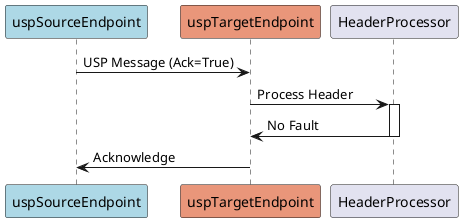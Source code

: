 @startuml
participant uspSourceEndpoint #LightBlue
participant uspTargetEndpoint #DarkSalmon

uspSourceEndpoint -> uspTargetEndpoint : USP Message (Ack=True)
uspTargetEndpoint -> HeaderProcessor : Process Header
Activate HeaderProcessor
HeaderProcessor -> uspTargetEndpoint : No Fault
deactivate HeaderProcessor
uspTargetEndpoint -> uspSourceEndpoint : Acknowledge
@enduml